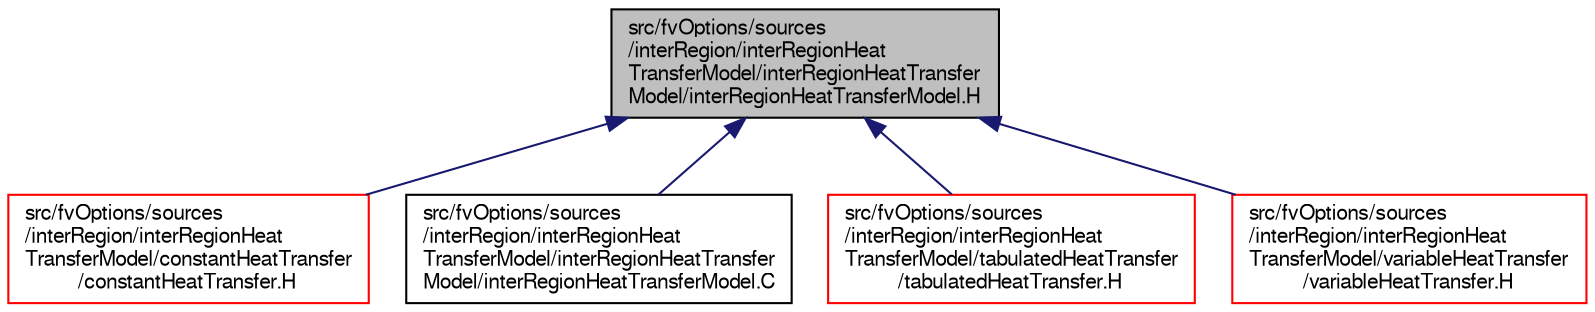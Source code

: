 digraph "src/fvOptions/sources/interRegion/interRegionHeatTransferModel/interRegionHeatTransferModel/interRegionHeatTransferModel.H"
{
  bgcolor="transparent";
  edge [fontname="FreeSans",fontsize="10",labelfontname="FreeSans",labelfontsize="10"];
  node [fontname="FreeSans",fontsize="10",shape=record];
  Node336 [label="src/fvOptions/sources\l/interRegion/interRegionHeat\lTransferModel/interRegionHeatTransfer\lModel/interRegionHeatTransferModel.H",height=0.2,width=0.4,color="black", fillcolor="grey75", style="filled", fontcolor="black"];
  Node336 -> Node337 [dir="back",color="midnightblue",fontsize="10",style="solid",fontname="FreeSans"];
  Node337 [label="src/fvOptions/sources\l/interRegion/interRegionHeat\lTransferModel/constantHeatTransfer\l/constantHeatTransfer.H",height=0.2,width=0.4,color="red",URL="$a39416.html"];
  Node336 -> Node339 [dir="back",color="midnightblue",fontsize="10",style="solid",fontname="FreeSans"];
  Node339 [label="src/fvOptions/sources\l/interRegion/interRegionHeat\lTransferModel/interRegionHeatTransfer\lModel/interRegionHeatTransferModel.C",height=0.2,width=0.4,color="black",URL="$a04796.html"];
  Node336 -> Node340 [dir="back",color="midnightblue",fontsize="10",style="solid",fontname="FreeSans"];
  Node340 [label="src/fvOptions/sources\l/interRegion/interRegionHeat\lTransferModel/tabulatedHeatTransfer\l/tabulatedHeatTransfer.H",height=0.2,width=0.4,color="red",URL="$a04811.html"];
  Node336 -> Node342 [dir="back",color="midnightblue",fontsize="10",style="solid",fontname="FreeSans"];
  Node342 [label="src/fvOptions/sources\l/interRegion/interRegionHeat\lTransferModel/variableHeatTransfer\l/variableHeatTransfer.H",height=0.2,width=0.4,color="red",URL="$a04817.html"];
}
